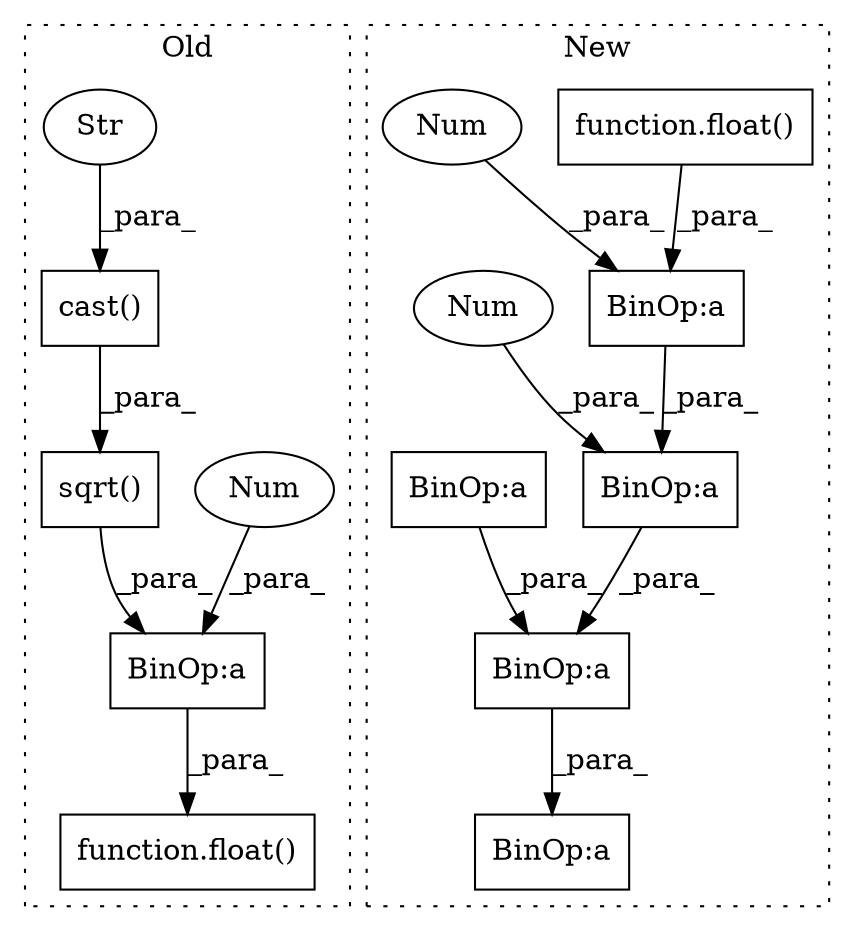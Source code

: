 digraph G {
subgraph cluster0 {
1 [label="sqrt()" a="75" s="8273,8313" l="13,1" shape="box"];
5 [label="BinOp:a" a="82" s="8270" l="3" shape="box"];
6 [label="function.float()" a="75" s="8261,8314" l="6,1" shape="box"];
9 [label="Num" a="76" s="8267" l="3" shape="ellipse"];
10 [label="cast()" a="75" s="8286,8312" l="8,1" shape="box"];
11 [label="Str" a="66" s="8303" l="9" shape="ellipse"];
label = "Old";
style="dotted";
}
subgraph cluster1 {
2 [label="function.float()" a="75" s="8566,8579" l="6,1" shape="box"];
3 [label="BinOp:a" a="82" s="8562" l="3" shape="box"];
4 [label="BinOp:a" a="82" s="8580" l="4" shape="box"];
7 [label="Num" a="76" s="8584" l="3" shape="ellipse"];
8 [label="Num" a="76" s="8559" l="3" shape="ellipse"];
12 [label="BinOp:a" a="82" s="10835" l="3" shape="box"];
13 [label="BinOp:a" a="82" s="10000" l="3" shape="box"];
14 [label="BinOp:a" a="82" s="9993" l="3" shape="box"];
label = "New";
style="dotted";
}
1 -> 5 [label="_para_"];
2 -> 4 [label="_para_"];
3 -> 13 [label="_para_"];
4 -> 3 [label="_para_"];
5 -> 6 [label="_para_"];
7 -> 4 [label="_para_"];
8 -> 3 [label="_para_"];
9 -> 5 [label="_para_"];
10 -> 1 [label="_para_"];
11 -> 10 [label="_para_"];
13 -> 12 [label="_para_"];
14 -> 13 [label="_para_"];
}
